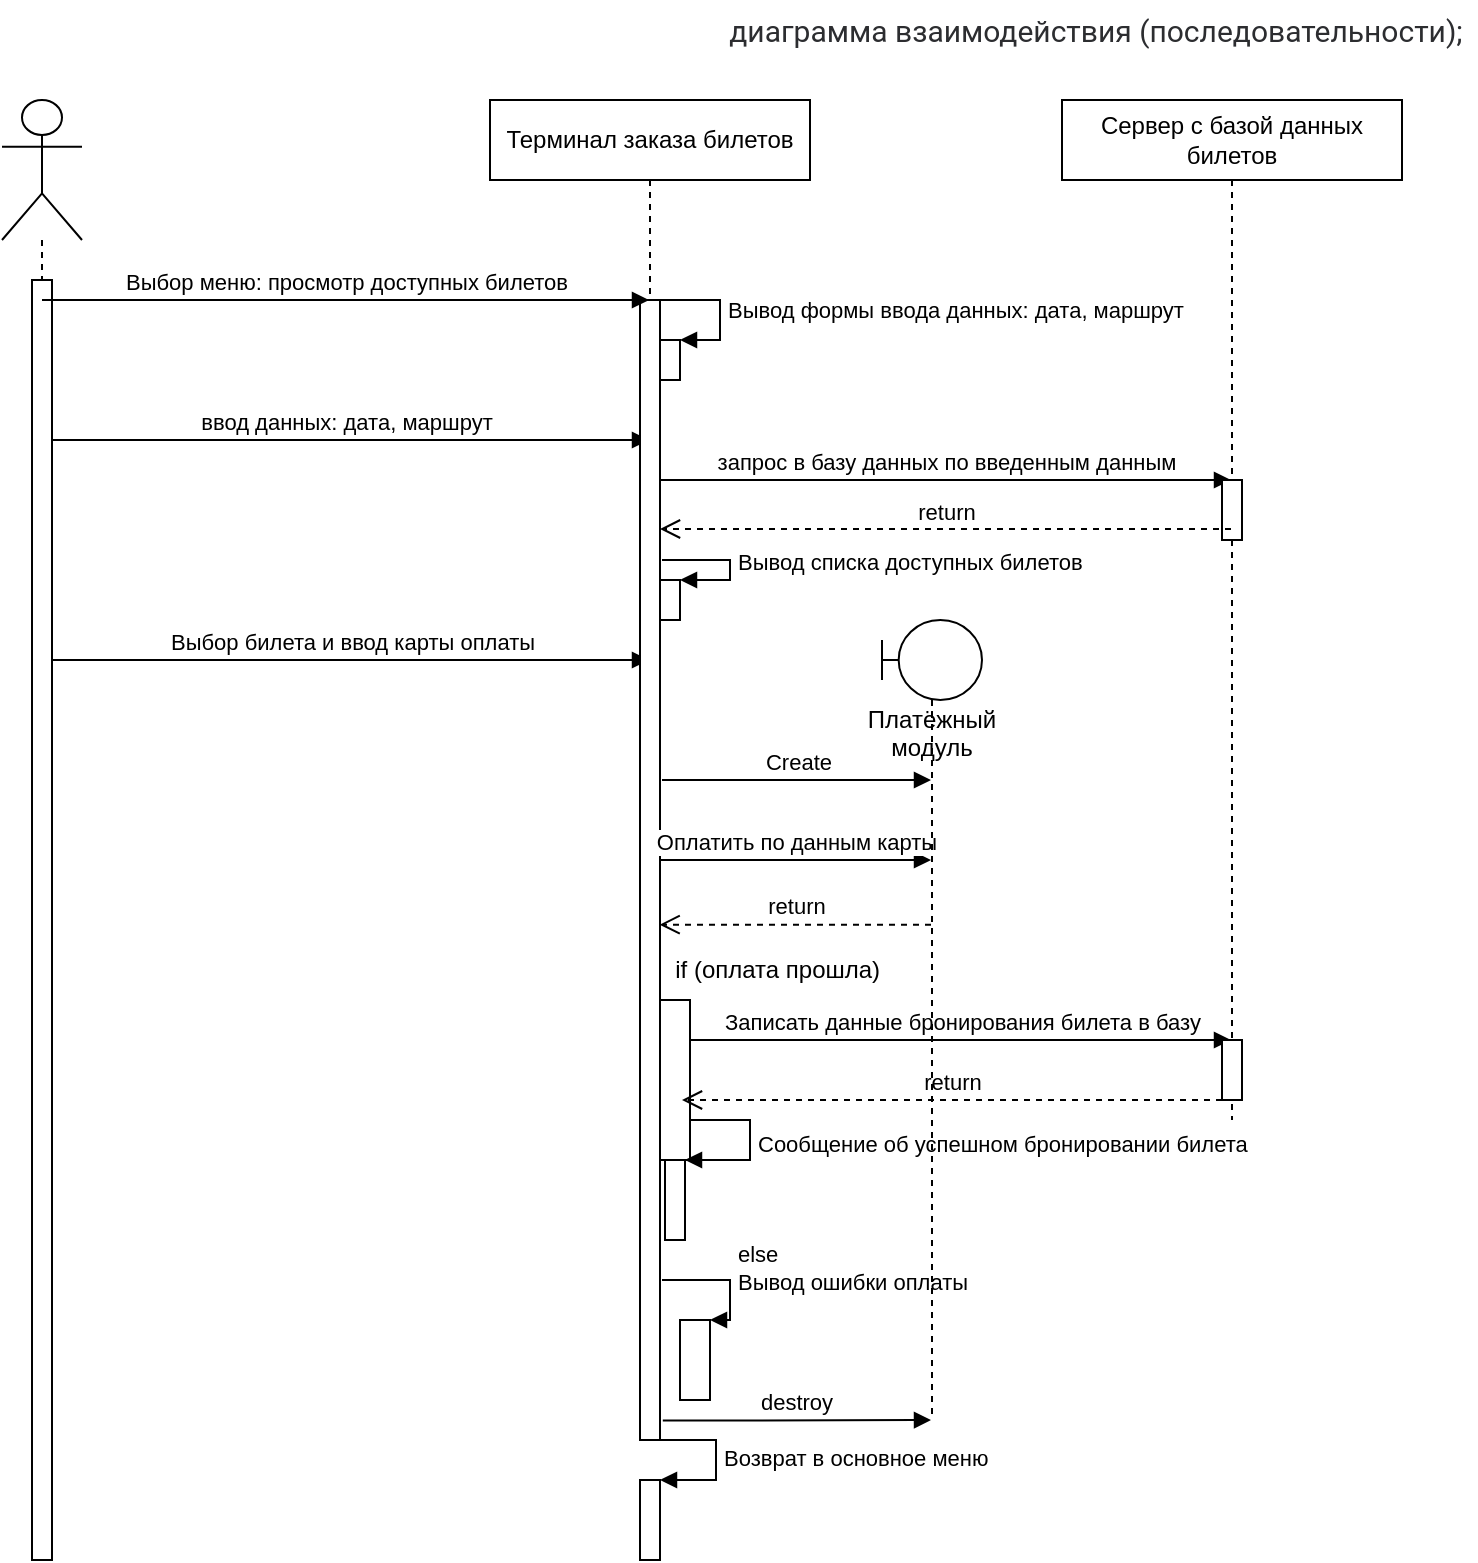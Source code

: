 <mxfile version="20.0.4" type="github" pages="2">
  <diagram id="1h9TEY_b_fnDwK1muNaq" name="Page-1">
    <mxGraphModel dx="1038" dy="547" grid="1" gridSize="10" guides="1" tooltips="1" connect="1" arrows="1" fold="1" page="1" pageScale="1" pageWidth="827" pageHeight="1169" math="0" shadow="0">
      <root>
        <mxCell id="0" />
        <mxCell id="1" parent="0" />
        <mxCell id="KcXHc72Vn2-ai67Imb00-4" value="&lt;ul style=&quot;box-sizing: border-box; margin: 0px; list-style: none; padding: 0px; color: rgb(44, 45, 48); font-family: Roboto, &amp;quot;San Francisco&amp;quot;, &amp;quot;Helvetica Neue&amp;quot;, Helvetica, Arial; font-size: 15px; text-align: start; background-color: rgb(255, 255, 255);&quot;&gt;&lt;li style=&quot;box-sizing: border-box;&quot;&gt;диаграмма взаимодействия (последовательности);&lt;/li&gt;&lt;/ul&gt;" style="text;html=1;strokeColor=none;fillColor=none;align=center;verticalAlign=middle;whiteSpace=wrap;rounded=0;" vertex="1" parent="1">
          <mxGeometry x="447" width="380" height="30" as="geometry" />
        </mxCell>
        <mxCell id="KcXHc72Vn2-ai67Imb00-5" value="" style="shape=umlLifeline;participant=umlActor;perimeter=lifelinePerimeter;whiteSpace=wrap;html=1;container=1;collapsible=0;recursiveResize=0;verticalAlign=top;spacingTop=36;outlineConnect=0;size=70;" vertex="1" parent="1">
          <mxGeometry x="90" y="50" width="40" height="730" as="geometry" />
        </mxCell>
        <mxCell id="4TjQuTzdKP9Q92WX5hda-6" value="ввод данных: дата, маршрут" style="html=1;verticalAlign=bottom;endArrow=block;rounded=0;" edge="1" parent="KcXHc72Vn2-ai67Imb00-5" target="KcXHc72Vn2-ai67Imb00-6">
          <mxGeometry width="80" relative="1" as="geometry">
            <mxPoint x="20" y="170" as="sourcePoint" />
            <mxPoint x="90" y="170" as="targetPoint" />
          </mxGeometry>
        </mxCell>
        <mxCell id="4TjQuTzdKP9Q92WX5hda-15" value="" style="html=1;points=[];perimeter=orthogonalPerimeter;" vertex="1" parent="KcXHc72Vn2-ai67Imb00-5">
          <mxGeometry x="15" y="90" width="10" height="640" as="geometry" />
        </mxCell>
        <mxCell id="4TjQuTzdKP9Q92WX5hda-18" value="Выбор билета и ввод карты оплаты" style="html=1;verticalAlign=bottom;endArrow=block;rounded=0;" edge="1" parent="KcXHc72Vn2-ai67Imb00-5" target="KcXHc72Vn2-ai67Imb00-6">
          <mxGeometry width="80" relative="1" as="geometry">
            <mxPoint x="25" y="280" as="sourcePoint" />
            <mxPoint x="105" y="280" as="targetPoint" />
          </mxGeometry>
        </mxCell>
        <mxCell id="KcXHc72Vn2-ai67Imb00-6" value="Терминал заказа билетов" style="shape=umlLifeline;perimeter=lifelinePerimeter;whiteSpace=wrap;html=1;container=1;collapsible=0;recursiveResize=0;outlineConnect=0;" vertex="1" parent="1">
          <mxGeometry x="334" y="50" width="160" height="670" as="geometry" />
        </mxCell>
        <mxCell id="4TjQuTzdKP9Q92WX5hda-4" value="" style="html=1;points=[];perimeter=orthogonalPerimeter;" vertex="1" parent="KcXHc72Vn2-ai67Imb00-6">
          <mxGeometry x="85" y="120" width="10" height="20" as="geometry" />
        </mxCell>
        <mxCell id="4TjQuTzdKP9Q92WX5hda-5" value="Вывод формы ввода данных: дата, маршрут" style="edgeStyle=orthogonalEdgeStyle;html=1;align=left;spacingLeft=2;endArrow=block;rounded=0;entryX=1;entryY=0;" edge="1" target="4TjQuTzdKP9Q92WX5hda-4" parent="KcXHc72Vn2-ai67Imb00-6">
          <mxGeometry relative="1" as="geometry">
            <mxPoint x="85" y="100" as="sourcePoint" />
            <Array as="points">
              <mxPoint x="115" y="100" />
            </Array>
          </mxGeometry>
        </mxCell>
        <mxCell id="4TjQuTzdKP9Q92WX5hda-7" value="" style="html=1;points=[];perimeter=orthogonalPerimeter;" vertex="1" parent="KcXHc72Vn2-ai67Imb00-6">
          <mxGeometry x="75" y="100" width="10" height="570" as="geometry" />
        </mxCell>
        <mxCell id="4TjQuTzdKP9Q92WX5hda-8" value="запрос в базу данных по введенным данным" style="html=1;verticalAlign=bottom;endArrow=block;rounded=0;" edge="1" parent="KcXHc72Vn2-ai67Imb00-6" target="KcXHc72Vn2-ai67Imb00-7">
          <mxGeometry width="80" relative="1" as="geometry">
            <mxPoint x="85" y="190" as="sourcePoint" />
            <mxPoint x="165" y="190" as="targetPoint" />
          </mxGeometry>
        </mxCell>
        <mxCell id="4TjQuTzdKP9Q92WX5hda-11" value="" style="html=1;points=[];perimeter=orthogonalPerimeter;" vertex="1" parent="KcXHc72Vn2-ai67Imb00-6">
          <mxGeometry x="85" y="240" width="10" height="20" as="geometry" />
        </mxCell>
        <mxCell id="4TjQuTzdKP9Q92WX5hda-12" value="Вывод списка доступных билетов" style="edgeStyle=orthogonalEdgeStyle;html=1;align=left;spacingLeft=2;endArrow=block;rounded=0;entryX=1;entryY=0;" edge="1" target="4TjQuTzdKP9Q92WX5hda-11" parent="KcXHc72Vn2-ai67Imb00-6">
          <mxGeometry relative="1" as="geometry">
            <mxPoint x="86" y="230" as="sourcePoint" />
            <Array as="points">
              <mxPoint x="90" y="230" />
              <mxPoint x="120" y="230" />
              <mxPoint x="120" y="240" />
            </Array>
          </mxGeometry>
        </mxCell>
        <mxCell id="4TjQuTzdKP9Q92WX5hda-24" value="Оплатить по данным карты" style="html=1;verticalAlign=bottom;endArrow=block;rounded=0;" edge="1" parent="KcXHc72Vn2-ai67Imb00-6" target="4TjQuTzdKP9Q92WX5hda-19">
          <mxGeometry width="80" relative="1" as="geometry">
            <mxPoint x="85" y="380" as="sourcePoint" />
            <mxPoint x="165" y="380" as="targetPoint" />
          </mxGeometry>
        </mxCell>
        <mxCell id="4TjQuTzdKP9Q92WX5hda-29" value="" style="html=1;points=[];perimeter=orthogonalPerimeter;" vertex="1" parent="KcXHc72Vn2-ai67Imb00-6">
          <mxGeometry x="85" y="450" width="15" height="80" as="geometry" />
        </mxCell>
        <mxCell id="4TjQuTzdKP9Q92WX5hda-36" value="" style="html=1;points=[];perimeter=orthogonalPerimeter;" vertex="1" parent="KcXHc72Vn2-ai67Imb00-6">
          <mxGeometry x="95" y="610" width="15" height="40" as="geometry" />
        </mxCell>
        <mxCell id="4TjQuTzdKP9Q92WX5hda-37" value="else&lt;br&gt;Вывод ошибки оплаты" style="edgeStyle=orthogonalEdgeStyle;html=1;align=left;spacingLeft=2;endArrow=block;rounded=0;entryX=1;entryY=0;" edge="1" target="4TjQuTzdKP9Q92WX5hda-36" parent="KcXHc72Vn2-ai67Imb00-6">
          <mxGeometry x="0.048" y="6" relative="1" as="geometry">
            <mxPoint x="86" y="590" as="sourcePoint" />
            <Array as="points">
              <mxPoint x="120" y="590" />
              <mxPoint x="120" y="610" />
            </Array>
            <mxPoint as="offset" />
          </mxGeometry>
        </mxCell>
        <mxCell id="4TjQuTzdKP9Q92WX5hda-41" value="Записать данные бронирования билета в базу" style="html=1;verticalAlign=bottom;endArrow=block;rounded=0;" edge="1" parent="KcXHc72Vn2-ai67Imb00-6" target="KcXHc72Vn2-ai67Imb00-7">
          <mxGeometry width="80" relative="1" as="geometry">
            <mxPoint x="100" y="470" as="sourcePoint" />
            <mxPoint x="180" y="470" as="targetPoint" />
          </mxGeometry>
        </mxCell>
        <mxCell id="4TjQuTzdKP9Q92WX5hda-42" value="return" style="html=1;verticalAlign=bottom;endArrow=open;dashed=1;endSize=8;rounded=0;" edge="1" parent="KcXHc72Vn2-ai67Imb00-6">
          <mxGeometry relative="1" as="geometry">
            <mxPoint x="366" y="500" as="sourcePoint" />
            <mxPoint x="96" y="500" as="targetPoint" />
          </mxGeometry>
        </mxCell>
        <mxCell id="4TjQuTzdKP9Q92WX5hda-44" value="" style="html=1;points=[];perimeter=orthogonalPerimeter;" vertex="1" parent="KcXHc72Vn2-ai67Imb00-6">
          <mxGeometry x="87.5" y="530" width="10" height="40" as="geometry" />
        </mxCell>
        <mxCell id="4TjQuTzdKP9Q92WX5hda-45" value="Сообщение об успешном бронировании билета" style="edgeStyle=orthogonalEdgeStyle;html=1;align=left;spacingLeft=2;endArrow=block;rounded=0;entryX=1;entryY=0;" edge="1" target="4TjQuTzdKP9Q92WX5hda-44" parent="KcXHc72Vn2-ai67Imb00-6">
          <mxGeometry relative="1" as="geometry">
            <mxPoint x="100" y="510" as="sourcePoint" />
            <Array as="points">
              <mxPoint x="130" y="510" />
            </Array>
          </mxGeometry>
        </mxCell>
        <mxCell id="KcXHc72Vn2-ai67Imb00-7" value="Сервер с базой данных билетов" style="shape=umlLifeline;perimeter=lifelinePerimeter;whiteSpace=wrap;html=1;container=1;collapsible=0;recursiveResize=0;outlineConnect=0;" vertex="1" parent="1">
          <mxGeometry x="620" y="50" width="170" height="510" as="geometry" />
        </mxCell>
        <mxCell id="4TjQuTzdKP9Q92WX5hda-40" value="" style="html=1;points=[];perimeter=orthogonalPerimeter;" vertex="1" parent="KcXHc72Vn2-ai67Imb00-7">
          <mxGeometry x="80" y="190" width="10" height="30" as="geometry" />
        </mxCell>
        <mxCell id="4TjQuTzdKP9Q92WX5hda-43" value="" style="html=1;points=[];perimeter=orthogonalPerimeter;" vertex="1" parent="KcXHc72Vn2-ai67Imb00-7">
          <mxGeometry x="80" y="470" width="10" height="30" as="geometry" />
        </mxCell>
        <mxCell id="4TjQuTzdKP9Q92WX5hda-1" value="Выбор меню: просмотр доступных билетов" style="html=1;verticalAlign=bottom;endArrow=block;rounded=0;" edge="1" parent="1" target="KcXHc72Vn2-ai67Imb00-6">
          <mxGeometry width="80" relative="1" as="geometry">
            <mxPoint x="110" y="150" as="sourcePoint" />
            <mxPoint x="190" y="150" as="targetPoint" />
          </mxGeometry>
        </mxCell>
        <mxCell id="4TjQuTzdKP9Q92WX5hda-9" value="return" style="html=1;verticalAlign=bottom;endArrow=open;dashed=1;endSize=8;rounded=0;" edge="1" parent="1" source="KcXHc72Vn2-ai67Imb00-7">
          <mxGeometry relative="1" as="geometry">
            <mxPoint x="699" y="264.5" as="sourcePoint" />
            <mxPoint x="419" y="264.5" as="targetPoint" />
          </mxGeometry>
        </mxCell>
        <mxCell id="4TjQuTzdKP9Q92WX5hda-19" value="Платёжный модуль" style="shape=umlLifeline;participant=umlBoundary;perimeter=lifelinePerimeter;whiteSpace=wrap;html=1;container=1;collapsible=0;recursiveResize=0;verticalAlign=top;spacingTop=36;outlineConnect=0;" vertex="1" parent="1">
          <mxGeometry x="530" y="310" width="50" height="400" as="geometry" />
        </mxCell>
        <mxCell id="4TjQuTzdKP9Q92WX5hda-20" value="Create" style="html=1;verticalAlign=bottom;endArrow=block;rounded=0;" edge="1" parent="1" target="4TjQuTzdKP9Q92WX5hda-19">
          <mxGeometry width="80" relative="1" as="geometry">
            <mxPoint x="420" y="390" as="sourcePoint" />
            <mxPoint x="499" y="370" as="targetPoint" />
            <Array as="points">
              <mxPoint x="480" y="390" />
            </Array>
          </mxGeometry>
        </mxCell>
        <mxCell id="4TjQuTzdKP9Q92WX5hda-25" value="return" style="html=1;verticalAlign=bottom;endArrow=open;dashed=1;endSize=8;rounded=0;entryX=0.98;entryY=0.548;entryDx=0;entryDy=0;entryPerimeter=0;" edge="1" parent="1" source="4TjQuTzdKP9Q92WX5hda-19" target="4TjQuTzdKP9Q92WX5hda-7">
          <mxGeometry relative="1" as="geometry">
            <mxPoint x="499" y="480" as="sourcePoint" />
            <mxPoint x="429" y="460" as="targetPoint" />
          </mxGeometry>
        </mxCell>
        <mxCell id="4TjQuTzdKP9Q92WX5hda-30" value="if (оплата прошла)&amp;nbsp;" style="text;html=1;align=center;verticalAlign=middle;resizable=0;points=[];autosize=1;strokeColor=none;fillColor=none;" vertex="1" parent="1">
          <mxGeometry x="414" y="470" width="130" height="30" as="geometry" />
        </mxCell>
        <mxCell id="4TjQuTzdKP9Q92WX5hda-39" value="destroy" style="html=1;verticalAlign=bottom;endArrow=block;rounded=0;exitX=1.14;exitY=0.983;exitDx=0;exitDy=0;exitPerimeter=0;" edge="1" parent="1" source="4TjQuTzdKP9Q92WX5hda-7" target="4TjQuTzdKP9Q92WX5hda-19">
          <mxGeometry width="80" relative="1" as="geometry">
            <mxPoint x="490" y="710" as="sourcePoint" />
            <mxPoint x="514" y="520" as="targetPoint" />
          </mxGeometry>
        </mxCell>
        <mxCell id="4TjQuTzdKP9Q92WX5hda-46" value="" style="html=1;points=[];perimeter=orthogonalPerimeter;" vertex="1" parent="1">
          <mxGeometry x="409" y="740" width="10" height="40" as="geometry" />
        </mxCell>
        <mxCell id="4TjQuTzdKP9Q92WX5hda-47" value="Возврат в основное меню" style="edgeStyle=orthogonalEdgeStyle;html=1;align=left;spacingLeft=2;endArrow=block;rounded=0;entryX=1;entryY=0;" edge="1" target="4TjQuTzdKP9Q92WX5hda-46" parent="1">
          <mxGeometry relative="1" as="geometry">
            <mxPoint x="417" y="720" as="sourcePoint" />
            <Array as="points">
              <mxPoint x="447" y="720" />
            </Array>
          </mxGeometry>
        </mxCell>
      </root>
    </mxGraphModel>
  </diagram>
  <diagram id="KhIlX4cuZSyGqHAULrGX" name="Page-2">
    <mxGraphModel dx="1038" dy="547" grid="1" gridSize="10" guides="1" tooltips="1" connect="1" arrows="1" fold="1" page="1" pageScale="1" pageWidth="827" pageHeight="1169" math="0" shadow="0">
      <root>
        <mxCell id="0" />
        <mxCell id="1" parent="0" />
        <mxCell id="7pxntjC6cm_HCuY9kC92-1" value="&lt;ul style=&quot;box-sizing: border-box; margin: 0px; list-style: none; padding: 0px; color: rgb(44, 45, 48); font-family: Roboto, &amp;quot;San Francisco&amp;quot;, &amp;quot;Helvetica Neue&amp;quot;, Helvetica, Arial; font-size: 15px; text-align: start; background-color: rgb(255, 255, 255);&quot;&gt;&lt;li style=&quot;box-sizing: border-box;&quot;&gt;диаграмма вариантов использования (прецедентов);&lt;/li&gt;&lt;/ul&gt;" style="text;html=1;strokeColor=none;fillColor=none;align=center;verticalAlign=middle;whiteSpace=wrap;rounded=0;" vertex="1" parent="1">
          <mxGeometry x="400" width="420" height="30" as="geometry" />
        </mxCell>
      </root>
    </mxGraphModel>
  </diagram>
</mxfile>
